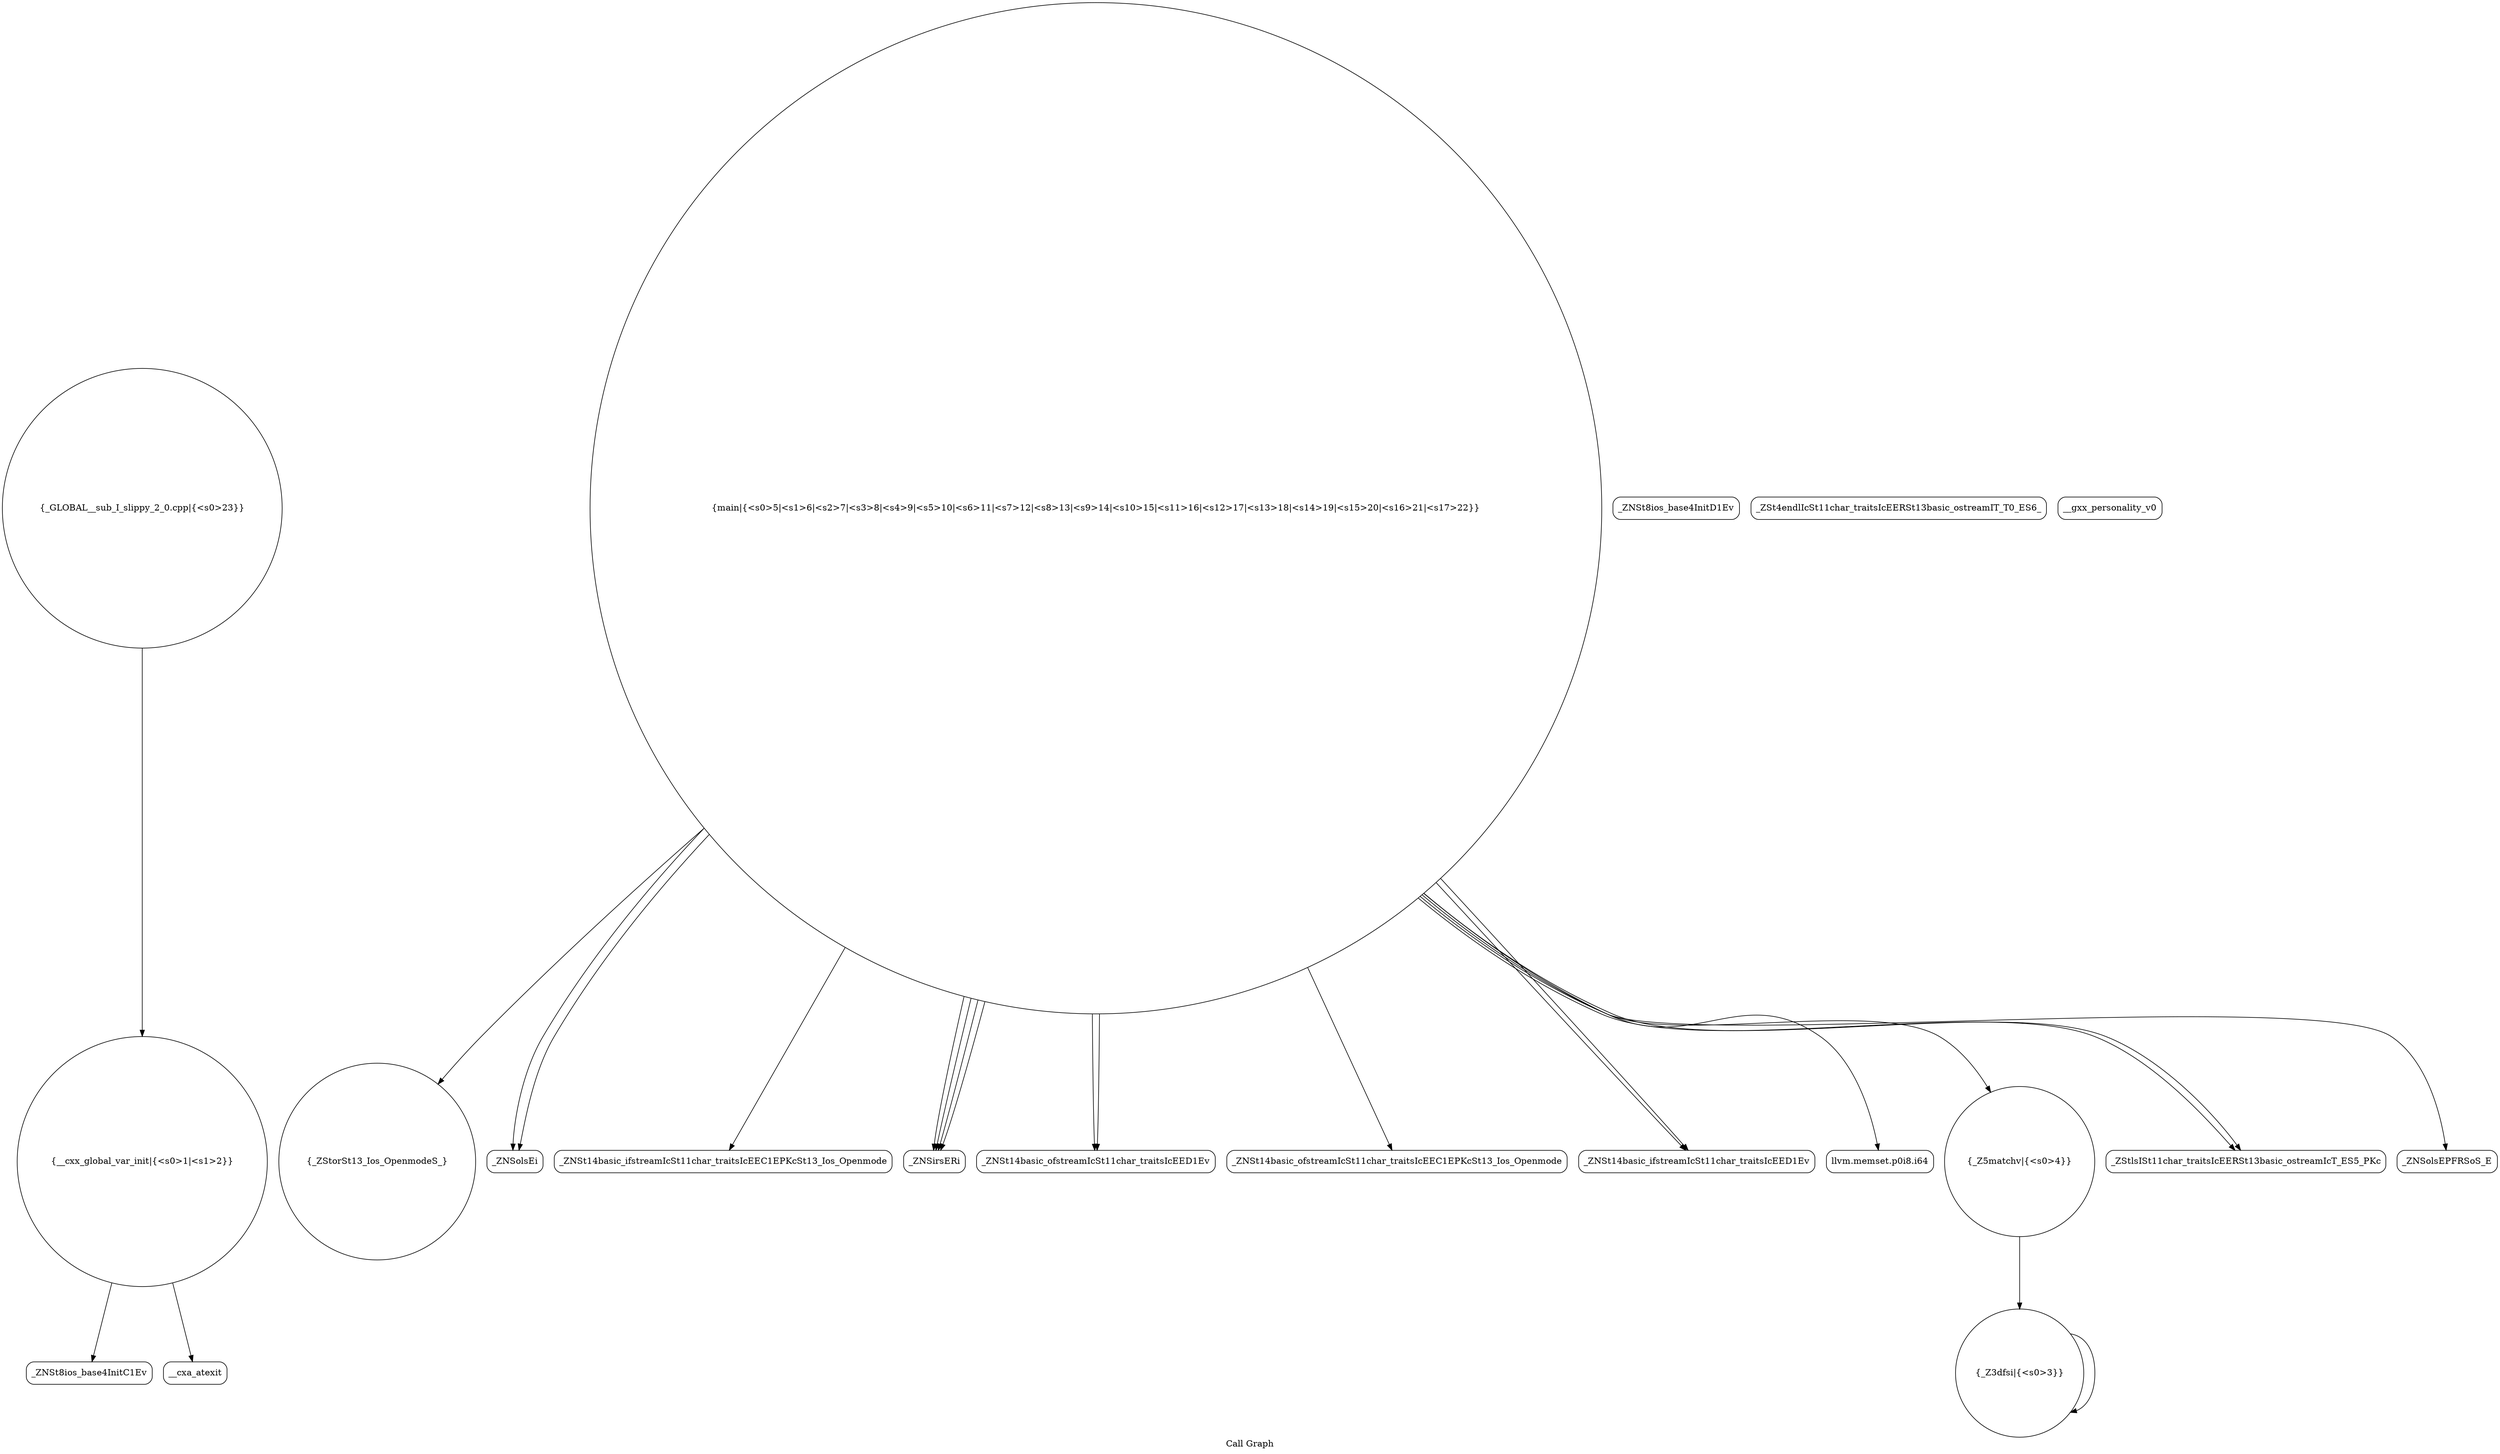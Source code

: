 digraph "Call Graph" {
	label="Call Graph";

	Node0x55a49b4d4fc0 [shape=record,shape=circle,label="{__cxx_global_var_init|{<s0>1|<s1>2}}"];
	Node0x55a49b4d4fc0:s0 -> Node0x55a49b4d5450[color=black];
	Node0x55a49b4d4fc0:s1 -> Node0x55a49b4d5550[color=black];
	Node0x55a49b4d5750 [shape=record,shape=circle,label="{_ZStorSt13_Ios_OpenmodeS_}"];
	Node0x55a49b4d5ad0 [shape=record,shape=Mrecord,label="{_ZNSolsEi}"];
	Node0x55a49b4d54d0 [shape=record,shape=Mrecord,label="{_ZNSt8ios_base4InitD1Ev}"];
	Node0x55a49b4d5850 [shape=record,shape=Mrecord,label="{_ZNSt14basic_ifstreamIcSt11char_traitsIcEEC1EPKcSt13_Ios_Openmode}"];
	Node0x55a49b4d5bd0 [shape=record,shape=Mrecord,label="{_ZSt4endlIcSt11char_traitsIcEERSt13basic_ostreamIT_T0_ES6_}"];
	Node0x55a49b4d55d0 [shape=record,shape=circle,label="{_Z3dfsi|{<s0>3}}"];
	Node0x55a49b4d55d0:s0 -> Node0x55a49b4d55d0[color=black];
	Node0x55a49b4d5950 [shape=record,shape=Mrecord,label="{_ZNSirsERi}"];
	Node0x55a49b4d5cd0 [shape=record,shape=Mrecord,label="{_ZNSt14basic_ofstreamIcSt11char_traitsIcEED1Ev}"];
	Node0x55a49b4d56d0 [shape=record,shape=circle,label="{main|{<s0>5|<s1>6|<s2>7|<s3>8|<s4>9|<s5>10|<s6>11|<s7>12|<s8>13|<s9>14|<s10>15|<s11>16|<s12>17|<s13>18|<s14>19|<s15>20|<s16>21|<s17>22}}"];
	Node0x55a49b4d56d0:s0 -> Node0x55a49b4d5750[color=black];
	Node0x55a49b4d56d0:s1 -> Node0x55a49b4d57d0[color=black];
	Node0x55a49b4d56d0:s2 -> Node0x55a49b4d5850[color=black];
	Node0x55a49b4d56d0:s3 -> Node0x55a49b4d5950[color=black];
	Node0x55a49b4d56d0:s4 -> Node0x55a49b4d5950[color=black];
	Node0x55a49b4d56d0:s5 -> Node0x55a49b4d5950[color=black];
	Node0x55a49b4d56d0:s6 -> Node0x55a49b4d5950[color=black];
	Node0x55a49b4d56d0:s7 -> Node0x55a49b4d5c50[color=black];
	Node0x55a49b4d56d0:s8 -> Node0x55a49b4d59d0[color=black];
	Node0x55a49b4d56d0:s9 -> Node0x55a49b4d5650[color=black];
	Node0x55a49b4d56d0:s10 -> Node0x55a49b4d5a50[color=black];
	Node0x55a49b4d56d0:s11 -> Node0x55a49b4d5ad0[color=black];
	Node0x55a49b4d56d0:s12 -> Node0x55a49b4d5a50[color=black];
	Node0x55a49b4d56d0:s13 -> Node0x55a49b4d5ad0[color=black];
	Node0x55a49b4d56d0:s14 -> Node0x55a49b4d5b50[color=black];
	Node0x55a49b4d56d0:s15 -> Node0x55a49b4d5c50[color=black];
	Node0x55a49b4d56d0:s16 -> Node0x55a49b4d5cd0[color=black];
	Node0x55a49b4d56d0:s17 -> Node0x55a49b4d5cd0[color=black];
	Node0x55a49b4d5a50 [shape=record,shape=Mrecord,label="{_ZStlsISt11char_traitsIcEERSt13basic_ostreamIcT_ES5_PKc}"];
	Node0x55a49b4d5450 [shape=record,shape=Mrecord,label="{_ZNSt8ios_base4InitC1Ev}"];
	Node0x55a49b4d57d0 [shape=record,shape=Mrecord,label="{_ZNSt14basic_ofstreamIcSt11char_traitsIcEEC1EPKcSt13_Ios_Openmode}"];
	Node0x55a49b4d5b50 [shape=record,shape=Mrecord,label="{_ZNSolsEPFRSoS_E}"];
	Node0x55a49b4d5550 [shape=record,shape=Mrecord,label="{__cxa_atexit}"];
	Node0x55a49b4d58d0 [shape=record,shape=Mrecord,label="{__gxx_personality_v0}"];
	Node0x55a49b4d5c50 [shape=record,shape=Mrecord,label="{_ZNSt14basic_ifstreamIcSt11char_traitsIcEED1Ev}"];
	Node0x55a49b4d5650 [shape=record,shape=circle,label="{_Z5matchv|{<s0>4}}"];
	Node0x55a49b4d5650:s0 -> Node0x55a49b4d55d0[color=black];
	Node0x55a49b4d59d0 [shape=record,shape=Mrecord,label="{llvm.memset.p0i8.i64}"];
	Node0x55a49b4d5d50 [shape=record,shape=circle,label="{_GLOBAL__sub_I_slippy_2_0.cpp|{<s0>23}}"];
	Node0x55a49b4d5d50:s0 -> Node0x55a49b4d4fc0[color=black];
}
